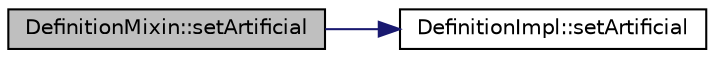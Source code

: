 digraph "DefinitionMixin::setArtificial"
{
 // LATEX_PDF_SIZE
  edge [fontname="Helvetica",fontsize="10",labelfontname="Helvetica",labelfontsize="10"];
  node [fontname="Helvetica",fontsize="10",shape=record];
  rankdir="LR";
  Node1 [label="DefinitionMixin::setArtificial",height=0.2,width=0.4,color="black", fillcolor="grey75", style="filled", fontcolor="black",tooltip=" "];
  Node1 -> Node2 [color="midnightblue",fontsize="10",style="solid",fontname="Helvetica"];
  Node2 [label="DefinitionImpl::setArtificial",height=0.2,width=0.4,color="black", fillcolor="white", style="filled",URL="$classDefinitionImpl.html#a4d337758fefc1413bb150de5f23d3986",tooltip=" "];
}
